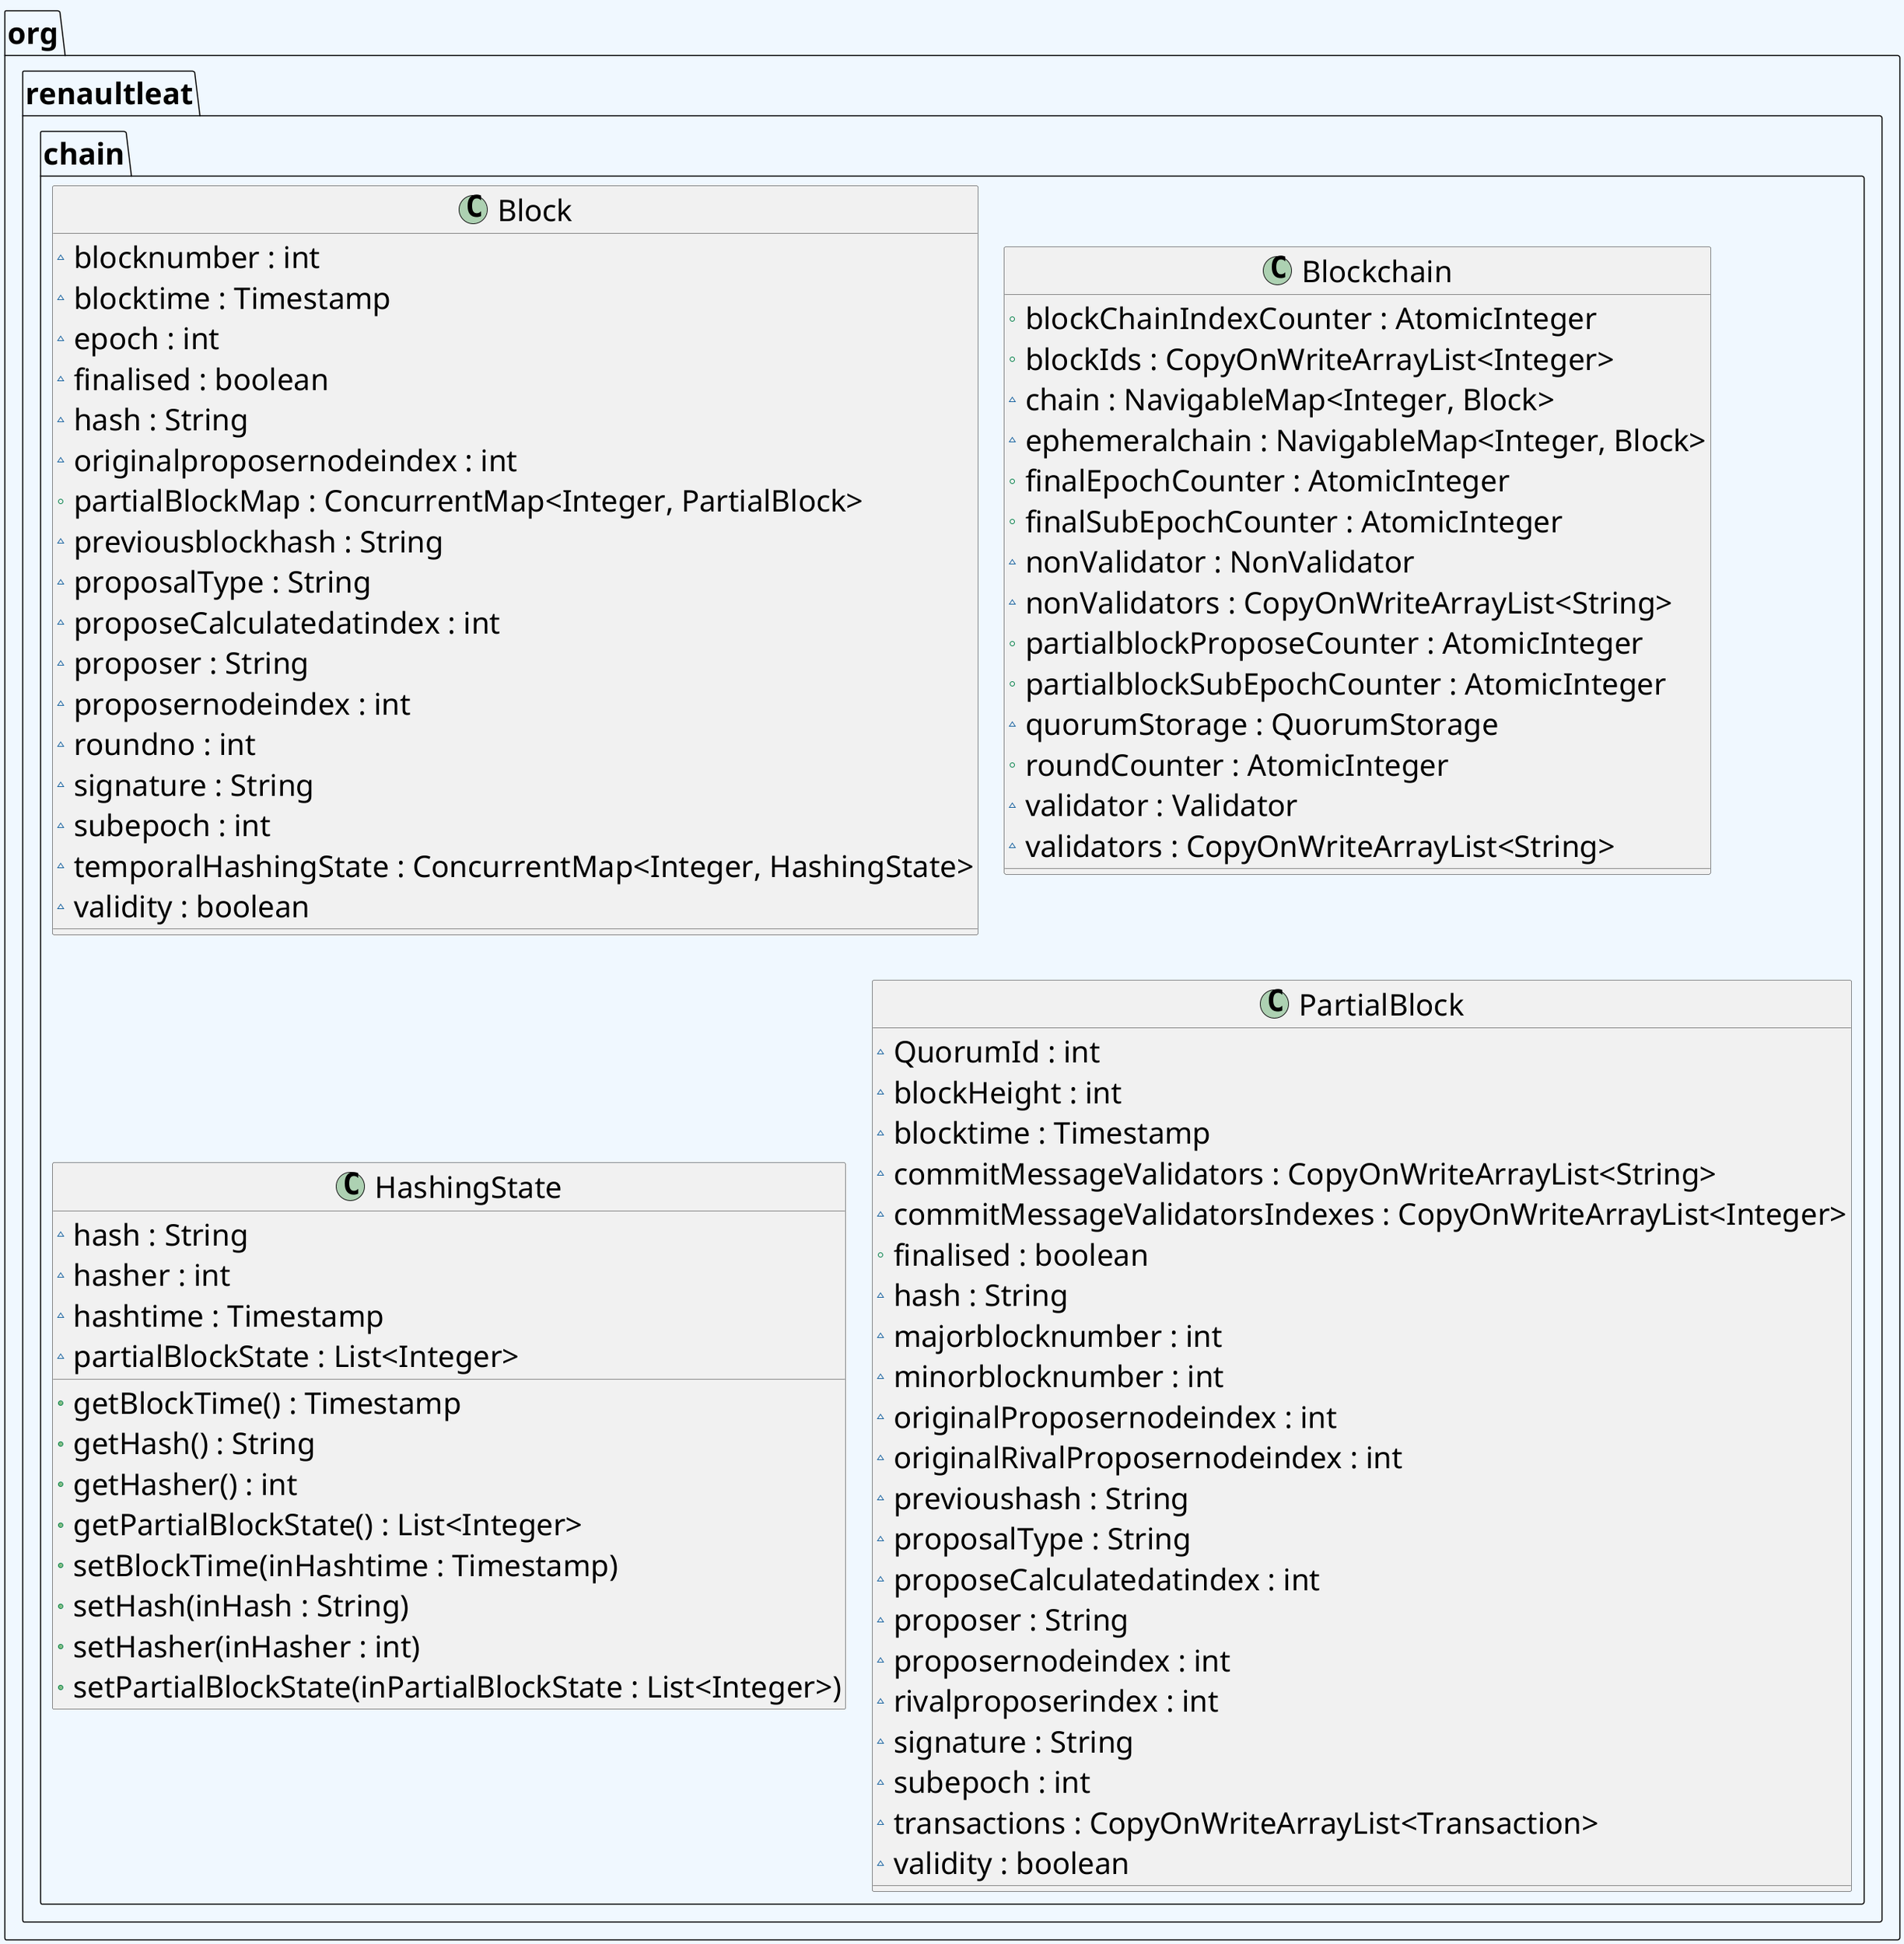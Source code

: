 @startuml
skinparam backgroundColor aliceblue
skinparam defaultFontColor black
skinparam defaultFontSize 40
skinparam ArrowColor mediumturquoise
skinparam ArrowThickness 5
skinparam DefaultFontName Broadway
package org.renaultleat.chain {
  class Block {
    ~ blocknumber : int
    ~ blocktime : Timestamp
    ~ epoch : int
    ~ finalised : boolean
    ~ hash : String
    ~ originalproposernodeindex : int
    + partialBlockMap : ConcurrentMap<Integer, PartialBlock>
    ~ previousblockhash : String
    ~ proposalType : String
    ~ proposeCalculatedatindex : int
    ~ proposer : String
    ~ proposernodeindex : int
    ~ roundno : int
    ~ signature : String
    ~ subepoch : int
    ~ temporalHashingState : ConcurrentMap<Integer, HashingState>
    ~ validity : boolean
  }

  class Blockchain {
    + blockChainIndexCounter : AtomicInteger
    + blockIds : CopyOnWriteArrayList<Integer>
    ~ chain : NavigableMap<Integer, Block>
    ~ ephemeralchain : NavigableMap<Integer, Block>
    + finalEpochCounter : AtomicInteger
    + finalSubEpochCounter : AtomicInteger
    ~ nonValidator : NonValidator
    ~ nonValidators : CopyOnWriteArrayList<String>
    + partialblockProposeCounter : AtomicInteger
    + partialblockSubEpochCounter : AtomicInteger
    ~ quorumStorage : QuorumStorage
    + roundCounter : AtomicInteger
    ~ validator : Validator
    ~ validators : CopyOnWriteArrayList<String>
  }
  class HashingState {
    ~ hash : String
    ~ hasher : int
    ~ hashtime : Timestamp
    ~ partialBlockState : List<Integer>
    + getBlockTime() : Timestamp
    + getHash() : String
    + getHasher() : int
    + getPartialBlockState() : List<Integer>
    + setBlockTime(inHashtime : Timestamp)
    + setHash(inHash : String)
    + setHasher(inHasher : int)
    + setPartialBlockState(inPartialBlockState : List<Integer>)
  }
  class PartialBlock {
    ~ QuorumId : int
    ~ blockHeight : int
    ~ blocktime : Timestamp
    ~ commitMessageValidators : CopyOnWriteArrayList<String>
    ~ commitMessageValidatorsIndexes : CopyOnWriteArrayList<Integer>
    + finalised : boolean
    ~ hash : String
    ~ majorblocknumber : int
    ~ minorblocknumber : int
    ~ originalProposernodeindex : int
    ~ originalRivalProposernodeindex : int
    ~ previoushash : String
    ~ proposalType : String
    ~ proposeCalculatedatindex : int
    ~ proposer : String
    ~ proposernodeindex : int
    ~ rivalproposerindex : int
    ~ signature : String
    ~ subepoch : int
    ~ transactions : CopyOnWriteArrayList<Transaction>
    ~ validity : boolean
  }
}

@enduml